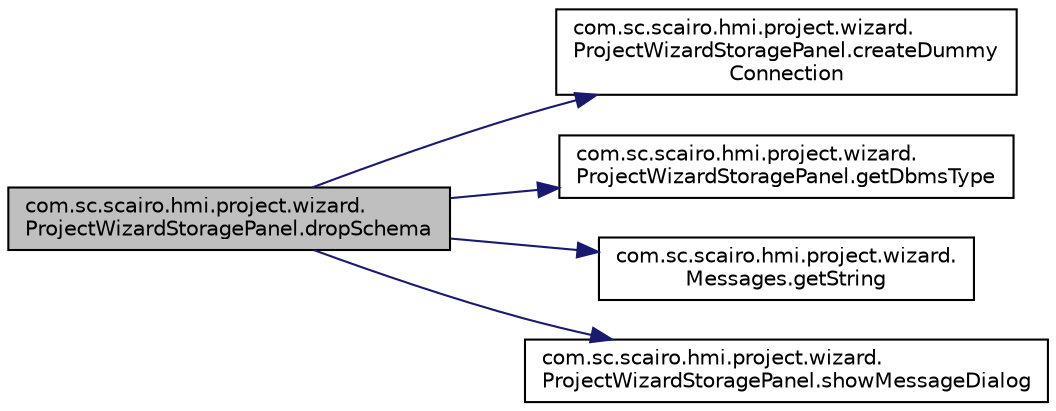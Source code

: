 digraph "com.sc.scairo.hmi.project.wizard.ProjectWizardStoragePanel.dropSchema"
{
 // LATEX_PDF_SIZE
  edge [fontname="Helvetica",fontsize="10",labelfontname="Helvetica",labelfontsize="10"];
  node [fontname="Helvetica",fontsize="10",shape=record];
  rankdir="LR";
  Node1 [label="com.sc.scairo.hmi.project.wizard.\lProjectWizardStoragePanel.dropSchema",height=0.2,width=0.4,color="black", fillcolor="grey75", style="filled", fontcolor="black",tooltip=" "];
  Node1 -> Node2 [color="midnightblue",fontsize="10",style="solid",fontname="Helvetica"];
  Node2 [label="com.sc.scairo.hmi.project.wizard.\lProjectWizardStoragePanel.createDummy\lConnection",height=0.2,width=0.4,color="black", fillcolor="white", style="filled",URL="$classcom_1_1sc_1_1scairo_1_1hmi_1_1project_1_1wizard_1_1_project_wizard_storage_panel.html#a3190d3c92d0853717b162876a22e5ee7",tooltip=" "];
  Node1 -> Node3 [color="midnightblue",fontsize="10",style="solid",fontname="Helvetica"];
  Node3 [label="com.sc.scairo.hmi.project.wizard.\lProjectWizardStoragePanel.getDbmsType",height=0.2,width=0.4,color="black", fillcolor="white", style="filled",URL="$classcom_1_1sc_1_1scairo_1_1hmi_1_1project_1_1wizard_1_1_project_wizard_storage_panel.html#a94fe939d18722ffc51e2d7f2f4c34074",tooltip=" "];
  Node1 -> Node4 [color="midnightblue",fontsize="10",style="solid",fontname="Helvetica"];
  Node4 [label="com.sc.scairo.hmi.project.wizard.\lMessages.getString",height=0.2,width=0.4,color="black", fillcolor="white", style="filled",URL="$classcom_1_1sc_1_1scairo_1_1hmi_1_1project_1_1wizard_1_1_messages.html#a20ccbd6fb5b3d66120faace4b7dbdcae",tooltip=" "];
  Node1 -> Node5 [color="midnightblue",fontsize="10",style="solid",fontname="Helvetica"];
  Node5 [label="com.sc.scairo.hmi.project.wizard.\lProjectWizardStoragePanel.showMessageDialog",height=0.2,width=0.4,color="black", fillcolor="white", style="filled",URL="$classcom_1_1sc_1_1scairo_1_1hmi_1_1project_1_1wizard_1_1_project_wizard_storage_panel.html#a5c2f52abc5183ee1fe2ccb51f36ce1dd",tooltip=" "];
}
